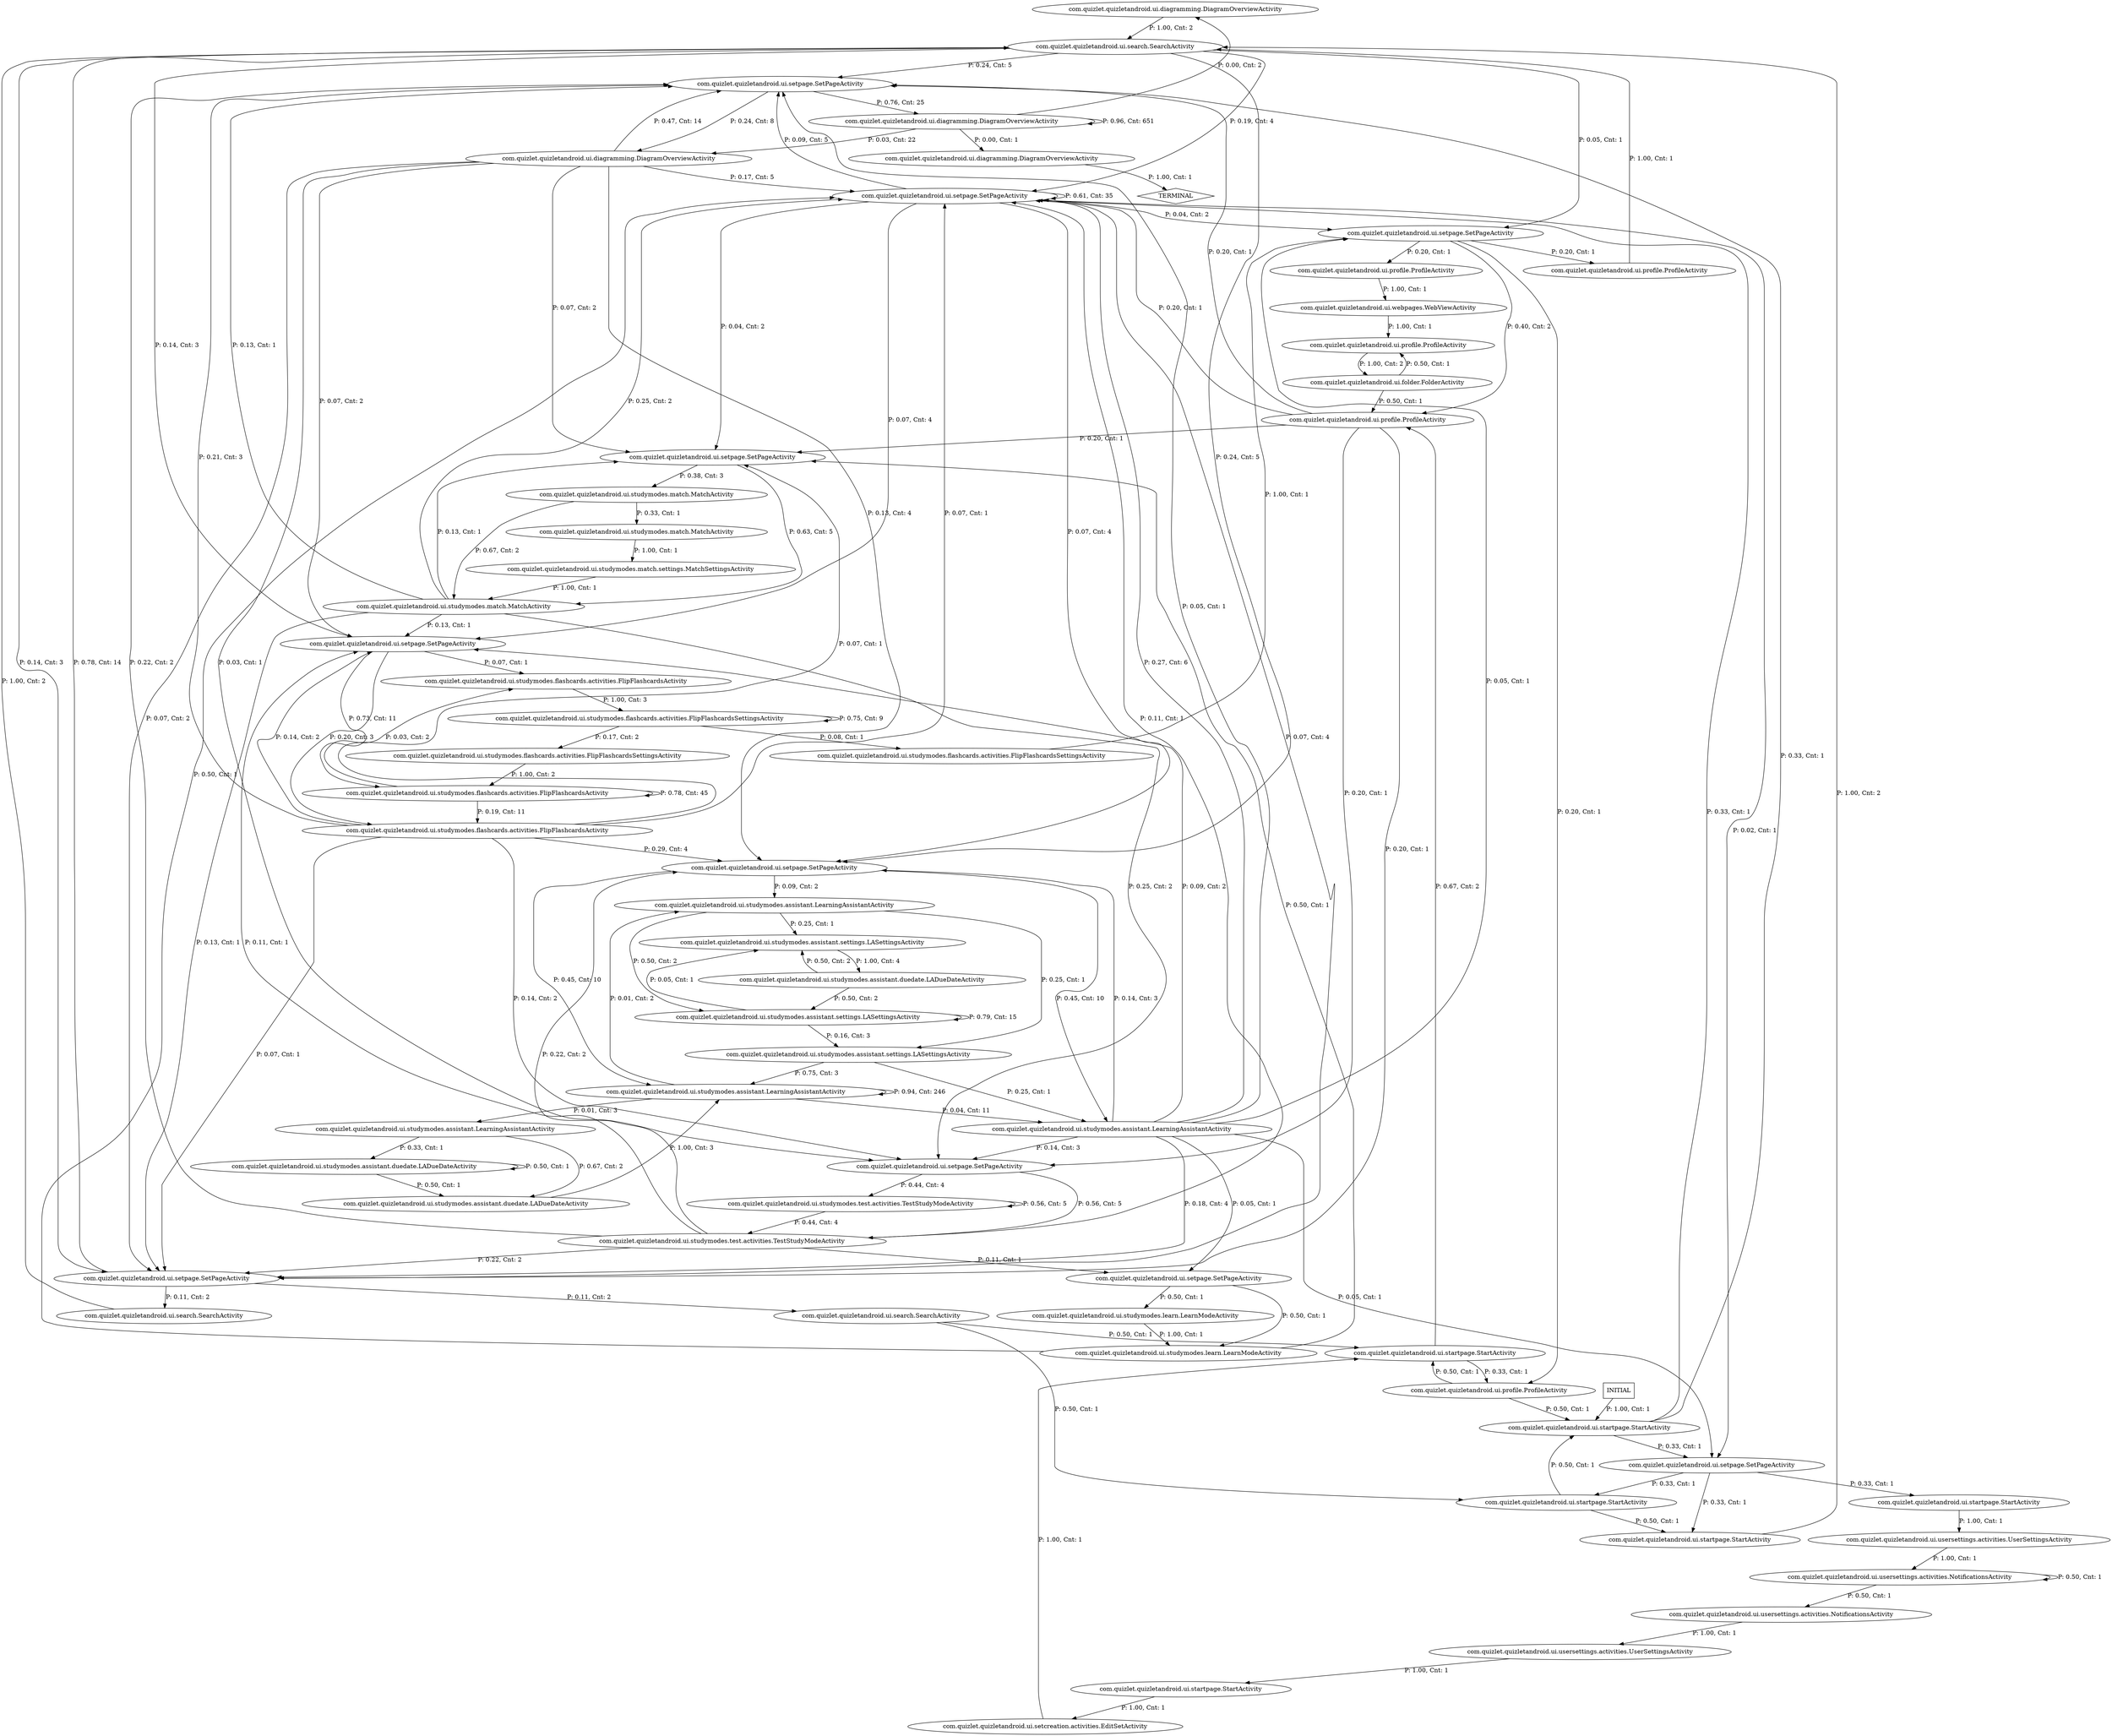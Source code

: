 digraph G {
  0 [label="com.quizlet.quizletandroid.ui.diagramming.DiagramOverviewActivity"];
  1 [label="com.quizlet.quizletandroid.ui.diagramming.DiagramOverviewActivity"];
  2 [label="com.quizlet.quizletandroid.ui.diagramming.DiagramOverviewActivity"];
  3 [label="com.quizlet.quizletandroid.ui.diagramming.DiagramOverviewActivity"];
  4 [label="com.quizlet.quizletandroid.ui.folder.FolderActivity"];
  5 [label="com.quizlet.quizletandroid.ui.profile.ProfileActivity"];
  6 [label="com.quizlet.quizletandroid.ui.profile.ProfileActivity"];
  7 [label="com.quizlet.quizletandroid.ui.profile.ProfileActivity"];
  8 [label="com.quizlet.quizletandroid.ui.profile.ProfileActivity"];
  9 [label="com.quizlet.quizletandroid.ui.profile.ProfileActivity"];
  10 [label="com.quizlet.quizletandroid.ui.search.SearchActivity"];
  11 [label="com.quizlet.quizletandroid.ui.search.SearchActivity"];
  12 [label="com.quizlet.quizletandroid.ui.search.SearchActivity"];
  13 [label="com.quizlet.quizletandroid.ui.setcreation.activities.EditSetActivity"];
  14 [label="com.quizlet.quizletandroid.ui.setpage.SetPageActivity"];
  15 [label="com.quizlet.quizletandroid.ui.setpage.SetPageActivity"];
  16 [label="com.quizlet.quizletandroid.ui.setpage.SetPageActivity"];
  17 [label="com.quizlet.quizletandroid.ui.setpage.SetPageActivity"];
  18 [label="com.quizlet.quizletandroid.ui.setpage.SetPageActivity"];
  19 [label="com.quizlet.quizletandroid.ui.setpage.SetPageActivity"];
  20 [label="com.quizlet.quizletandroid.ui.setpage.SetPageActivity"];
  21 [label="com.quizlet.quizletandroid.ui.setpage.SetPageActivity"];
  22 [label="com.quizlet.quizletandroid.ui.setpage.SetPageActivity"];
  23 [label="com.quizlet.quizletandroid.ui.setpage.SetPageActivity"];
  24 [label="com.quizlet.quizletandroid.ui.startpage.StartActivity"];
  25 [label="com.quizlet.quizletandroid.ui.startpage.StartActivity"];
  26 [label="com.quizlet.quizletandroid.ui.startpage.StartActivity"];
  27 [label="com.quizlet.quizletandroid.ui.startpage.StartActivity"];
  28 [label="com.quizlet.quizletandroid.ui.startpage.StartActivity"];
  29 [label="com.quizlet.quizletandroid.ui.startpage.StartActivity"];
  30 [label="com.quizlet.quizletandroid.ui.studymodes.assistant.LearningAssistantActivity"];
  31 [label="com.quizlet.quizletandroid.ui.studymodes.assistant.LearningAssistantActivity"];
  32 [label="com.quizlet.quizletandroid.ui.studymodes.assistant.LearningAssistantActivity"];
  33 [label="com.quizlet.quizletandroid.ui.studymodes.assistant.LearningAssistantActivity"];
  34 [label="com.quizlet.quizletandroid.ui.studymodes.assistant.duedate.LADueDateActivity"];
  35 [label="com.quizlet.quizletandroid.ui.studymodes.assistant.duedate.LADueDateActivity"];
  36 [label="com.quizlet.quizletandroid.ui.studymodes.assistant.duedate.LADueDateActivity"];
  37 [label="com.quizlet.quizletandroid.ui.studymodes.assistant.settings.LASettingsActivity"];
  38 [label="com.quizlet.quizletandroid.ui.studymodes.assistant.settings.LASettingsActivity"];
  39 [label="com.quizlet.quizletandroid.ui.studymodes.assistant.settings.LASettingsActivity"];
  40 [label="com.quizlet.quizletandroid.ui.studymodes.flashcards.activities.FlipFlashcardsActivity"];
  41 [label="com.quizlet.quizletandroid.ui.studymodes.flashcards.activities.FlipFlashcardsActivity"];
  42 [label="com.quizlet.quizletandroid.ui.studymodes.flashcards.activities.FlipFlashcardsActivity"];
  43 [label="com.quizlet.quizletandroid.ui.studymodes.flashcards.activities.FlipFlashcardsSettingsActivity"];
  44 [label="com.quizlet.quizletandroid.ui.studymodes.flashcards.activities.FlipFlashcardsSettingsActivity"];
  45 [label="com.quizlet.quizletandroid.ui.studymodes.flashcards.activities.FlipFlashcardsSettingsActivity"];
  46 [label="com.quizlet.quizletandroid.ui.studymodes.learn.LearnModeActivity"];
  47 [label="com.quizlet.quizletandroid.ui.studymodes.learn.LearnModeActivity"];
  48 [label="com.quizlet.quizletandroid.ui.studymodes.match.MatchActivity"];
  49 [label="com.quizlet.quizletandroid.ui.studymodes.match.MatchActivity"];
  50 [label="com.quizlet.quizletandroid.ui.studymodes.match.MatchActivity"];
  51 [label="com.quizlet.quizletandroid.ui.studymodes.match.settings.MatchSettingsActivity"];
  52 [label="com.quizlet.quizletandroid.ui.studymodes.test.activities.TestStudyModeActivity"];
  53 [label="com.quizlet.quizletandroid.ui.studymodes.test.activities.TestStudyModeActivity"];
  54 [label="com.quizlet.quizletandroid.ui.usersettings.activities.NotificationsActivity"];
  55 [label="com.quizlet.quizletandroid.ui.usersettings.activities.NotificationsActivity"];
  56 [label="com.quizlet.quizletandroid.ui.usersettings.activities.UserSettingsActivity"];
  57 [label="com.quizlet.quizletandroid.ui.usersettings.activities.UserSettingsActivity"];
  58 [label="com.quizlet.quizletandroid.ui.webpages.WebViewActivity"];
  59 [label="TERMINAL",shape=diamond];
  60 [label="INITIAL",shape=box];
0->12 [label="P: 1.00, Cnt: 2"];
1->59 [label="P: 1.00, Cnt: 1"];
2->1 [label="P: 0.00, Cnt: 1"];
2->0 [label="P: 0.00, Cnt: 2"];
2->3 [label="P: 0.03, Cnt: 22"];
2->2 [label="P: 0.96, Cnt: 651"];
3->17 [label="P: 0.03, Cnt: 1"];
3->18 [label="P: 0.07, Cnt: 2"];
3->21 [label="P: 0.07, Cnt: 2"];
3->16 [label="P: 0.07, Cnt: 2"];
3->20 [label="P: 0.13, Cnt: 4"];
3->23 [label="P: 0.17, Cnt: 5"];
3->14 [label="P: 0.47, Cnt: 14"];
4->9 [label="P: 0.50, Cnt: 1"];
4->5 [label="P: 0.50, Cnt: 1"];
5->4 [label="P: 1.00, Cnt: 2"];
6->12 [label="P: 1.00, Cnt: 1"];
7->58 [label="P: 1.00, Cnt: 1"];
8->29 [label="P: 0.50, Cnt: 1"];
8->27 [label="P: 0.50, Cnt: 1"];
9->18 [label="P: 0.20, Cnt: 1"];
9->17 [label="P: 0.20, Cnt: 1"];
9->16 [label="P: 0.20, Cnt: 1"];
9->14 [label="P: 0.20, Cnt: 1"];
9->23 [label="P: 0.20, Cnt: 1"];
10->12 [label="P: 1.00, Cnt: 2"];
11->27 [label="P: 0.50, Cnt: 1"];
11->28 [label="P: 0.50, Cnt: 1"];
12->22 [label="P: 0.05, Cnt: 1"];
12->18 [label="P: 0.14, Cnt: 3"];
12->21 [label="P: 0.14, Cnt: 3"];
12->23 [label="P: 0.19, Cnt: 4"];
12->20 [label="P: 0.24, Cnt: 5"];
12->14 [label="P: 0.24, Cnt: 5"];
13->27 [label="P: 1.00, Cnt: 1"];
14->3 [label="P: 0.24, Cnt: 8"];
14->2 [label="P: 0.76, Cnt: 25"];
15->47 [label="P: 0.50, Cnt: 1"];
15->46 [label="P: 0.50, Cnt: 1"];
16->49 [label="P: 0.38, Cnt: 3"];
16->50 [label="P: 0.63, Cnt: 5"];
17->52 [label="P: 0.44, Cnt: 4"];
17->53 [label="P: 0.56, Cnt: 5"];
18->10 [label="P: 0.11, Cnt: 2"];
18->11 [label="P: 0.11, Cnt: 2"];
18->12 [label="P: 0.78, Cnt: 14"];
19->24 [label="P: 0.33, Cnt: 1"];
19->26 [label="P: 0.33, Cnt: 1"];
19->28 [label="P: 0.33, Cnt: 1"];
20->31 [label="P: 0.09, Cnt: 2"];
20->32 [label="P: 0.45, Cnt: 10"];
20->33 [label="P: 0.45, Cnt: 10"];
21->40 [label="P: 0.07, Cnt: 1"];
21->42 [label="P: 0.20, Cnt: 3"];
21->41 [label="P: 0.73, Cnt: 11"];
22->7 [label="P: 0.20, Cnt: 1"];
22->6 [label="P: 0.20, Cnt: 1"];
22->8 [label="P: 0.20, Cnt: 1"];
22->9 [label="P: 0.40, Cnt: 2"];
23->19 [label="P: 0.02, Cnt: 1"];
23->22 [label="P: 0.04, Cnt: 2"];
23->16 [label="P: 0.04, Cnt: 2"];
23->20 [label="P: 0.07, Cnt: 4"];
23->21 [label="P: 0.07, Cnt: 4"];
23->18 [label="P: 0.07, Cnt: 4"];
23->14 [label="P: 0.09, Cnt: 5"];
23->23 [label="P: 0.61, Cnt: 35"];
24->12 [label="P: 1.00, Cnt: 2"];
25->13 [label="P: 1.00, Cnt: 1"];
26->57 [label="P: 1.00, Cnt: 1"];
27->8 [label="P: 0.33, Cnt: 1"];
27->9 [label="P: 0.67, Cnt: 2"];
28->24 [label="P: 0.50, Cnt: 1"];
28->29 [label="P: 0.50, Cnt: 1"];
29->19 [label="P: 0.33, Cnt: 1"];
29->14 [label="P: 0.33, Cnt: 1"];
29->23 [label="P: 0.33, Cnt: 1"];
30->35 [label="P: 0.33, Cnt: 1"];
30->34 [label="P: 0.67, Cnt: 2"];
31->37 [label="P: 0.25, Cnt: 1"];
31->38 [label="P: 0.25, Cnt: 1"];
31->39 [label="P: 0.50, Cnt: 2"];
32->31 [label="P: 0.01, Cnt: 2"];
32->30 [label="P: 0.01, Cnt: 3"];
32->33 [label="P: 0.04, Cnt: 11"];
32->32 [label="P: 0.94, Cnt: 246"];
33->22 [label="P: 0.05, Cnt: 1"];
33->19 [label="P: 0.05, Cnt: 1"];
33->14 [label="P: 0.05, Cnt: 1"];
33->15 [label="P: 0.05, Cnt: 1"];
33->21 [label="P: 0.09, Cnt: 2"];
33->20 [label="P: 0.14, Cnt: 3"];
33->17 [label="P: 0.14, Cnt: 3"];
33->18 [label="P: 0.18, Cnt: 4"];
33->23 [label="P: 0.27, Cnt: 6"];
34->32 [label="P: 1.00, Cnt: 3"];
35->35 [label="P: 0.50, Cnt: 1"];
35->34 [label="P: 0.50, Cnt: 1"];
36->37 [label="P: 0.50, Cnt: 2"];
36->39 [label="P: 0.50, Cnt: 2"];
37->36 [label="P: 1.00, Cnt: 4"];
38->33 [label="P: 0.25, Cnt: 1"];
38->32 [label="P: 0.75, Cnt: 3"];
39->37 [label="P: 0.05, Cnt: 1"];
39->38 [label="P: 0.16, Cnt: 3"];
39->39 [label="P: 0.79, Cnt: 15"];
40->45 [label="P: 1.00, Cnt: 3"];
41->40 [label="P: 0.03, Cnt: 2"];
41->42 [label="P: 0.19, Cnt: 11"];
41->41 [label="P: 0.78, Cnt: 45"];
42->18 [label="P: 0.07, Cnt: 1"];
42->16 [label="P: 0.07, Cnt: 1"];
42->23 [label="P: 0.07, Cnt: 1"];
42->21 [label="P: 0.14, Cnt: 2"];
42->17 [label="P: 0.14, Cnt: 2"];
42->14 [label="P: 0.21, Cnt: 3"];
42->20 [label="P: 0.29, Cnt: 4"];
43->22 [label="P: 1.00, Cnt: 1"];
44->41 [label="P: 1.00, Cnt: 2"];
45->43 [label="P: 0.08, Cnt: 1"];
45->44 [label="P: 0.17, Cnt: 2"];
45->45 [label="P: 0.75, Cnt: 9"];
46->47 [label="P: 1.00, Cnt: 1"];
47->16 [label="P: 0.50, Cnt: 1"];
47->23 [label="P: 0.50, Cnt: 1"];
48->51 [label="P: 1.00, Cnt: 1"];
49->48 [label="P: 0.33, Cnt: 1"];
49->50 [label="P: 0.67, Cnt: 2"];
50->18 [label="P: 0.13, Cnt: 1"];
50->21 [label="P: 0.13, Cnt: 1"];
50->16 [label="P: 0.13, Cnt: 1"];
50->14 [label="P: 0.13, Cnt: 1"];
50->17 [label="P: 0.25, Cnt: 2"];
50->23 [label="P: 0.25, Cnt: 2"];
51->50 [label="P: 1.00, Cnt: 1"];
52->53 [label="P: 0.44, Cnt: 4"];
52->52 [label="P: 0.56, Cnt: 5"];
53->21 [label="P: 0.11, Cnt: 1"];
53->15 [label="P: 0.11, Cnt: 1"];
53->23 [label="P: 0.11, Cnt: 1"];
53->20 [label="P: 0.22, Cnt: 2"];
53->18 [label="P: 0.22, Cnt: 2"];
53->14 [label="P: 0.22, Cnt: 2"];
54->56 [label="P: 1.00, Cnt: 1"];
55->54 [label="P: 0.50, Cnt: 1"];
55->55 [label="P: 0.50, Cnt: 1"];
56->25 [label="P: 1.00, Cnt: 1"];
57->55 [label="P: 1.00, Cnt: 1"];
58->5 [label="P: 1.00, Cnt: 1"];
60->29 [label="P: 1.00, Cnt: 1"];
}
